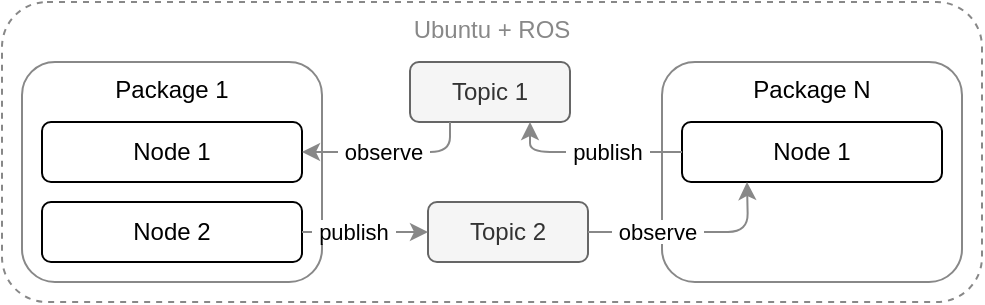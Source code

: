 <mxfile version="21.6.9" type="device">
  <diagram name="Страница — 1" id="SYYfTs1Zjv-tDnI6AenH">
    <mxGraphModel dx="360" dy="216" grid="1" gridSize="10" guides="1" tooltips="1" connect="1" arrows="1" fold="1" page="1" pageScale="1" pageWidth="827" pageHeight="1169" math="0" shadow="0">
      <root>
        <mxCell id="0" />
        <mxCell id="1" parent="0" />
        <mxCell id="hVrodvJch2NNDecWTyNO-7" value="Ubuntu + ROS" style="rounded=1;whiteSpace=wrap;html=1;verticalAlign=top;fontColor=#888888;fillColor=none;strokeColor=#888888;dashed=1;" vertex="1" parent="1">
          <mxGeometry x="160" y="120" width="490" height="150" as="geometry" />
        </mxCell>
        <mxCell id="hVrodvJch2NNDecWTyNO-8" value="Package 1" style="rounded=1;whiteSpace=wrap;html=1;strokeColor=#888;fontColor=#000000;verticalAlign=top;" vertex="1" parent="1">
          <mxGeometry x="170" y="150" width="150" height="110" as="geometry" />
        </mxCell>
        <mxCell id="hVrodvJch2NNDecWTyNO-10" value="Package N" style="rounded=1;whiteSpace=wrap;html=1;strokeColor=#888;fontColor=#000000;verticalAlign=top;" vertex="1" parent="1">
          <mxGeometry x="490" y="150" width="150" height="110" as="geometry" />
        </mxCell>
        <mxCell id="hVrodvJch2NNDecWTyNO-14" value="Node 1" style="rounded=1;whiteSpace=wrap;html=1;spacing=2;" vertex="1" parent="1">
          <mxGeometry x="180" y="180" width="130" height="30" as="geometry" />
        </mxCell>
        <mxCell id="hVrodvJch2NNDecWTyNO-15" value="Node 2" style="rounded=1;whiteSpace=wrap;html=1;spacing=2;" vertex="1" parent="1">
          <mxGeometry x="180" y="220" width="130" height="30" as="geometry" />
        </mxCell>
        <mxCell id="hVrodvJch2NNDecWTyNO-17" value="Topic 1" style="rounded=1;whiteSpace=wrap;html=1;spacing=2;fillColor=#f5f5f5;fontColor=#333333;strokeColor=#666666;" vertex="1" parent="1">
          <mxGeometry x="364" y="150" width="80" height="30" as="geometry" />
        </mxCell>
        <mxCell id="hVrodvJch2NNDecWTyNO-18" value="Node 1" style="rounded=1;whiteSpace=wrap;html=1;spacing=2;" vertex="1" parent="1">
          <mxGeometry x="500" y="180" width="130" height="30" as="geometry" />
        </mxCell>
        <mxCell id="hVrodvJch2NNDecWTyNO-21" value="Topic 2" style="rounded=1;whiteSpace=wrap;html=1;spacing=2;fillColor=#f5f5f5;fontColor=#333333;strokeColor=#666666;" vertex="1" parent="1">
          <mxGeometry x="373" y="220" width="80" height="30" as="geometry" />
        </mxCell>
        <mxCell id="hVrodvJch2NNDecWTyNO-22" value="" style="endArrow=none;html=1;rounded=1;exitX=1;exitY=0.5;exitDx=0;exitDy=0;entryX=0.25;entryY=1;entryDx=0;entryDy=0;startArrow=classic;startFill=1;endFill=0;strokeColor=#888;" edge="1" parent="1" source="hVrodvJch2NNDecWTyNO-14" target="hVrodvJch2NNDecWTyNO-17">
          <mxGeometry width="50" height="50" relative="1" as="geometry">
            <mxPoint x="330" y="200" as="sourcePoint" />
            <mxPoint x="380" y="150" as="targetPoint" />
            <Array as="points">
              <mxPoint x="384" y="195" />
            </Array>
          </mxGeometry>
        </mxCell>
        <mxCell id="hVrodvJch2NNDecWTyNO-24" value="" style="endArrow=classic;html=1;rounded=0;exitX=1;exitY=0.5;exitDx=0;exitDy=0;entryX=0;entryY=0.5;entryDx=0;entryDy=0;strokeColor=#888;" edge="1" parent="1" source="hVrodvJch2NNDecWTyNO-15" target="hVrodvJch2NNDecWTyNO-21">
          <mxGeometry width="50" height="50" relative="1" as="geometry">
            <mxPoint x="330" y="250" as="sourcePoint" />
            <mxPoint x="380" y="200" as="targetPoint" />
          </mxGeometry>
        </mxCell>
        <mxCell id="hVrodvJch2NNDecWTyNO-26" value="" style="endArrow=classic;html=1;rounded=1;entryX=0.25;entryY=1;entryDx=0;entryDy=0;exitX=1;exitY=0.5;exitDx=0;exitDy=0;strokeColor=#888;" edge="1" parent="1" source="hVrodvJch2NNDecWTyNO-21" target="hVrodvJch2NNDecWTyNO-18">
          <mxGeometry width="50" height="50" relative="1" as="geometry">
            <mxPoint x="450" y="210" as="sourcePoint" />
            <mxPoint x="500" y="160" as="targetPoint" />
            <Array as="points">
              <mxPoint x="533" y="235" />
            </Array>
          </mxGeometry>
        </mxCell>
        <mxCell id="hVrodvJch2NNDecWTyNO-28" value="" style="endArrow=classic;html=1;rounded=1;entryX=0.75;entryY=1;entryDx=0;entryDy=0;exitX=0;exitY=0.5;exitDx=0;exitDy=0;strokeColor=#888;" edge="1" parent="1" source="hVrodvJch2NNDecWTyNO-18" target="hVrodvJch2NNDecWTyNO-17">
          <mxGeometry width="50" height="50" relative="1" as="geometry">
            <mxPoint x="370" y="240" as="sourcePoint" />
            <mxPoint x="420" y="190" as="targetPoint" />
            <Array as="points">
              <mxPoint x="424" y="195" />
            </Array>
          </mxGeometry>
        </mxCell>
        <mxCell id="hVrodvJch2NNDecWTyNO-30" value="observe" style="text;html=1;strokeColor=none;fillColor=default;align=center;verticalAlign=middle;whiteSpace=wrap;rounded=1;fontSize=11;" vertex="1" parent="1">
          <mxGeometry x="328" y="189" width="46" height="12" as="geometry" />
        </mxCell>
        <mxCell id="hVrodvJch2NNDecWTyNO-32" value="observe" style="text;html=1;strokeColor=none;fillColor=default;align=center;verticalAlign=middle;whiteSpace=wrap;rounded=1;fontSize=11;" vertex="1" parent="1">
          <mxGeometry x="465" y="229" width="46" height="12" as="geometry" />
        </mxCell>
        <mxCell id="hVrodvJch2NNDecWTyNO-33" value="publish" style="text;html=1;strokeColor=none;fillColor=default;align=center;verticalAlign=middle;whiteSpace=wrap;rounded=1;fontSize=11;" vertex="1" parent="1">
          <mxGeometry x="442" y="189" width="42" height="12" as="geometry" />
        </mxCell>
        <mxCell id="hVrodvJch2NNDecWTyNO-34" value="publish" style="text;html=1;strokeColor=none;fillColor=default;align=center;verticalAlign=middle;whiteSpace=wrap;rounded=1;fontSize=11;" vertex="1" parent="1">
          <mxGeometry x="315" y="229" width="42" height="12" as="geometry" />
        </mxCell>
      </root>
    </mxGraphModel>
  </diagram>
</mxfile>
